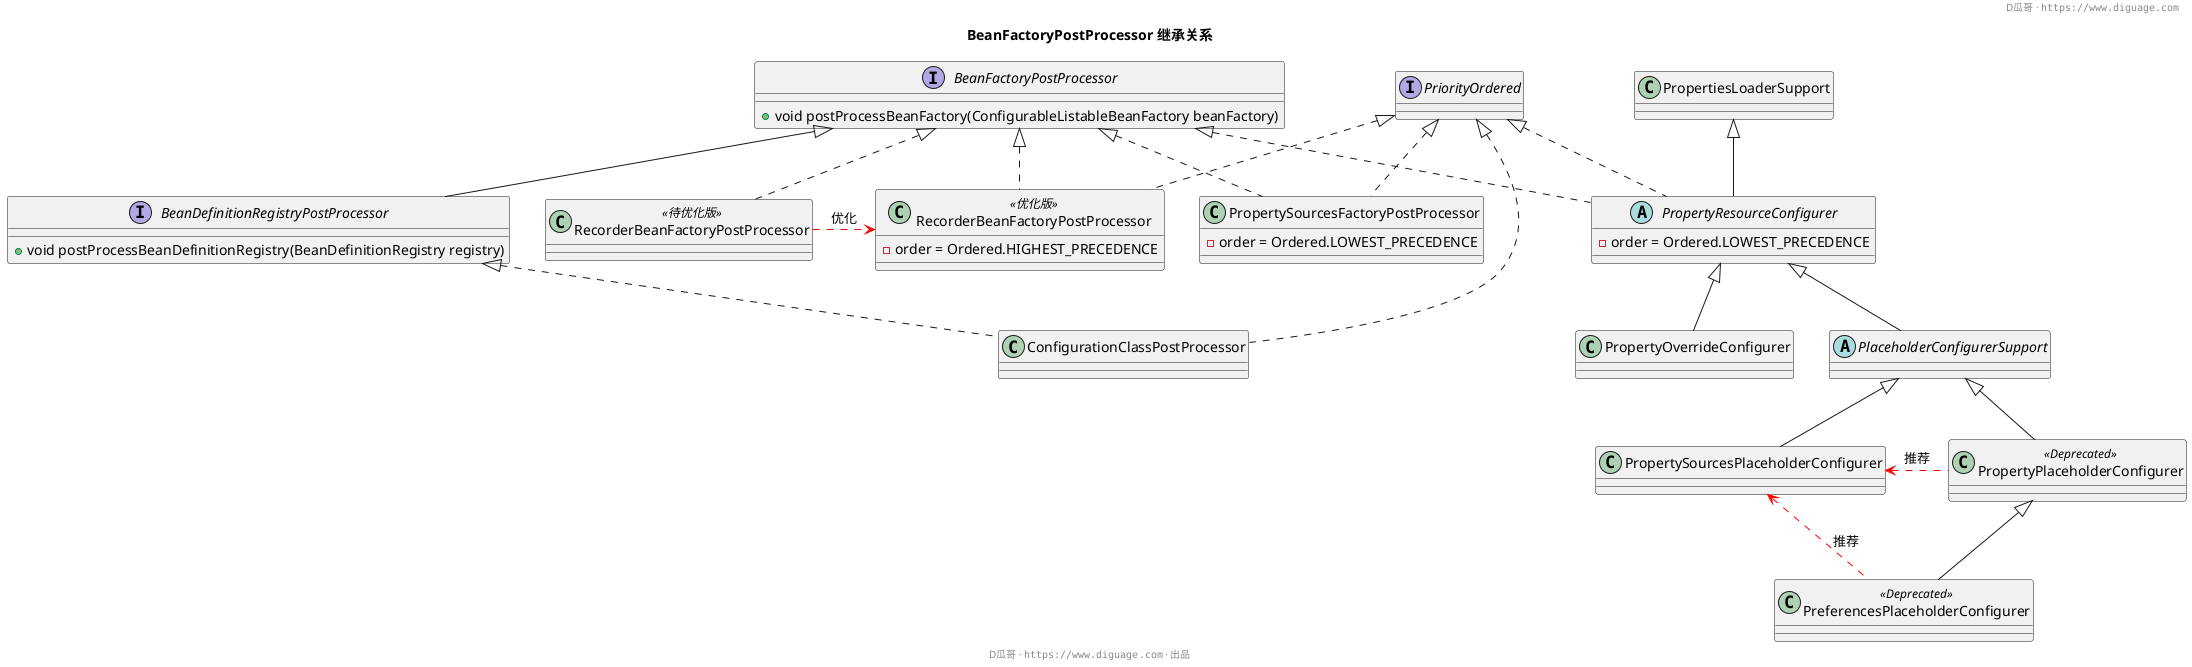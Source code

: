 @startuml
title **BeanFactoryPostProcessor 继承关系**
header D瓜哥 · ""https://www.diguage.com""

interface BeanFactoryPostProcessor {
  + void postProcessBeanFactory(ConfigurableListableBeanFactory beanFactory)
}

interface BeanDefinitionRegistryPostProcessor extends BeanFactoryPostProcessor {
  + void postProcessBeanDefinitionRegistry(BeanDefinitionRegistry registry)
}

class ConfigurationClassPostProcessor implements BeanDefinitionRegistryPostProcessor, PriorityOrdered

abstract class PropertyResourceConfigurer extends PropertiesLoaderSupport implements BeanFactoryPostProcessor, PriorityOrdered {
    - order = Ordered.LOWEST_PRECEDENCE
}

abstract class PlaceholderConfigurerSupport extends PropertyResourceConfigurer

class PreferencesPlaceholderConfigurer <<Deprecated>>

class PreferencesPlaceholderConfigurer extends PropertyPlaceholderConfigurer

class PropertyOverrideConfigurer extends PropertyResourceConfigurer

class "PropertyPlaceholderConfigurer" as PropertyPlaceholderConfigurer <<Deprecated>>

class PropertyPlaceholderConfigurer extends PlaceholderConfigurerSupport

class PropertySourcesPlaceholderConfigurer extends PlaceholderConfigurerSupport

PreferencesPlaceholderConfigurer .left[#red].> PropertySourcesPlaceholderConfigurer : 推荐
PropertyPlaceholderConfigurer .left[#red].> PropertySourcesPlaceholderConfigurer : 推荐

class PropertySourcesFactoryPostProcessor implements BeanFactoryPostProcessor, PriorityOrdered {
    - order = Ordered.LOWEST_PRECEDENCE
}

class "RecorderBeanFactoryPostProcessor" as RecorderBeanFactoryPostProcessor1 <<待优化版>>
class "RecorderBeanFactoryPostProcessor" as RecorderBeanFactoryPostProcessor2 <<优化版>>

class RecorderBeanFactoryPostProcessor1 implements BeanFactoryPostProcessor
class RecorderBeanFactoryPostProcessor2 implements BeanFactoryPostProcessor, PriorityOrdered {
   - order = Ordered.HIGHEST_PRECEDENCE
}

RecorderBeanFactoryPostProcessor1 .right[#red].> RecorderBeanFactoryPostProcessor2: 优化

BeanDefinitionRegistryPostProcessor .right[#hidden].> RecorderBeanFactoryPostProcessor1

footer D瓜哥 · ""https://www.diguage.com"" · 出品
@enduml
